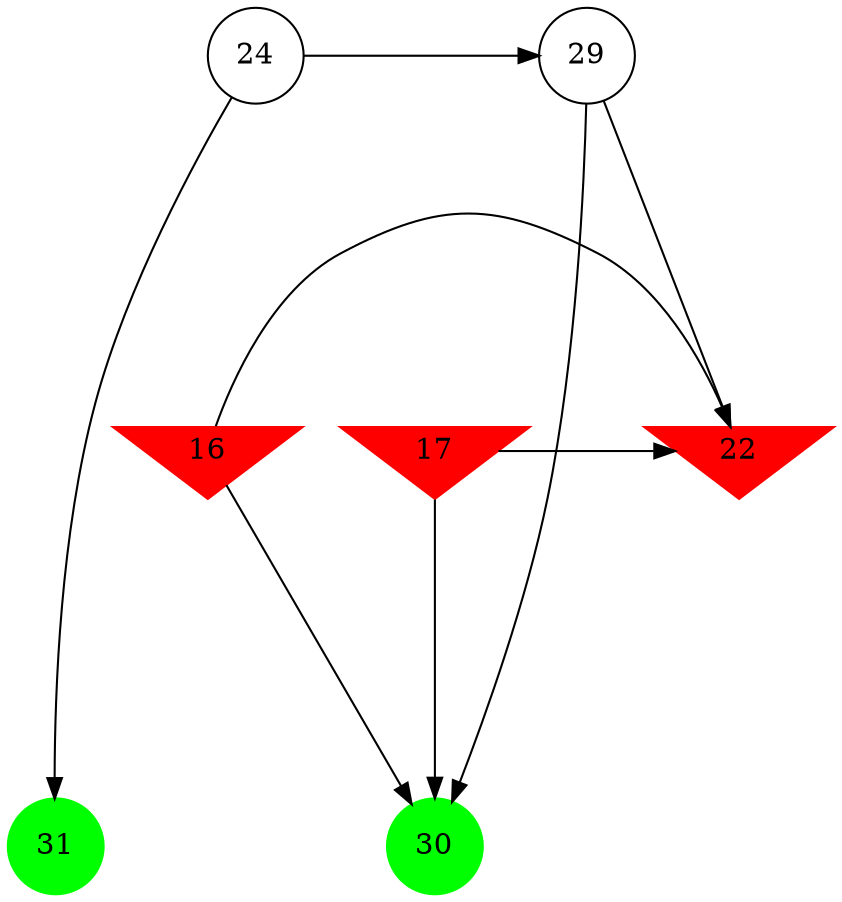digraph brain {
	ranksep=2.0;
	16 [shape=invtriangle,style=filled,color=red];
	17 [shape=invtriangle,style=filled,color=red];
	22 [shape=invtriangle,style=filled,color=red];
	24 [shape=circle,color=black];
	29 [shape=circle,color=black];
	30 [shape=circle,style=filled,color=green];
	31 [shape=circle,style=filled,color=green];
	24	->	29;
	24	->	31;
	16	->	30;
	16	->	22;
	17	->	30;
	17	->	22;
	29	->	30;
	29	->	22;
	{ rank=same; 16; 17; 22; }
	{ rank=same; 24; 29; }
	{ rank=same; 30; 31; }
}
